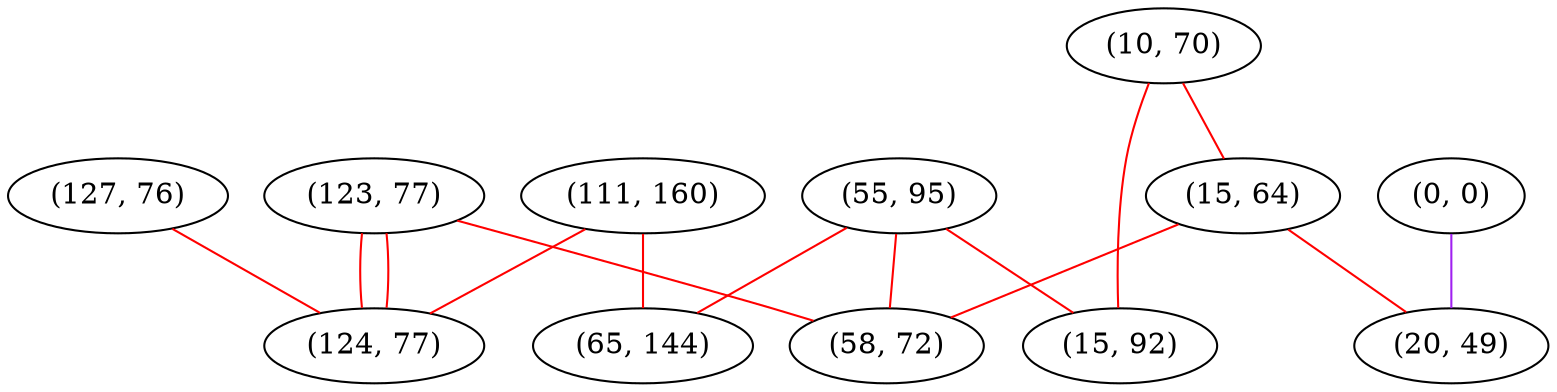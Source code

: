 graph "" {
"(127, 76)";
"(0, 0)";
"(55, 95)";
"(111, 160)";
"(65, 144)";
"(10, 70)";
"(15, 64)";
"(123, 77)";
"(15, 92)";
"(58, 72)";
"(124, 77)";
"(20, 49)";
"(127, 76)" -- "(124, 77)"  [color=red, key=0, weight=1];
"(0, 0)" -- "(20, 49)"  [color=purple, key=0, weight=4];
"(55, 95)" -- "(15, 92)"  [color=red, key=0, weight=1];
"(55, 95)" -- "(58, 72)"  [color=red, key=0, weight=1];
"(55, 95)" -- "(65, 144)"  [color=red, key=0, weight=1];
"(111, 160)" -- "(124, 77)"  [color=red, key=0, weight=1];
"(111, 160)" -- "(65, 144)"  [color=red, key=0, weight=1];
"(10, 70)" -- "(15, 92)"  [color=red, key=0, weight=1];
"(10, 70)" -- "(15, 64)"  [color=red, key=0, weight=1];
"(15, 64)" -- "(58, 72)"  [color=red, key=0, weight=1];
"(15, 64)" -- "(20, 49)"  [color=red, key=0, weight=1];
"(123, 77)" -- "(124, 77)"  [color=red, key=0, weight=1];
"(123, 77)" -- "(124, 77)"  [color=red, key=1, weight=1];
"(123, 77)" -- "(58, 72)"  [color=red, key=0, weight=1];
}
